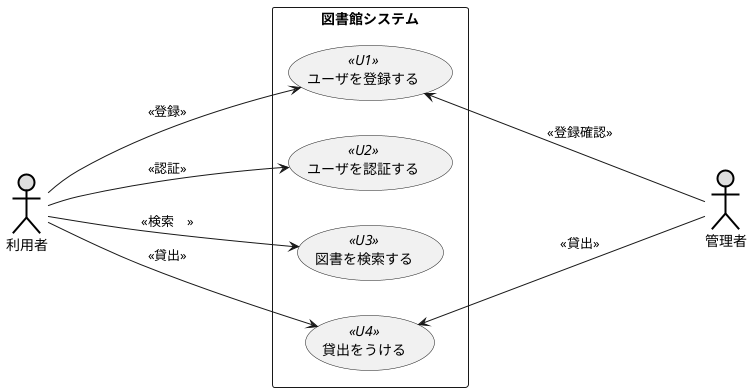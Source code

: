 @startuml 例題3
left to right direction
actor 利用者 as user#DDDDDD;line:black;line.bold;
actor 管理者 as adobe#DDDDDD;line:black;line.bold;
rectangle 図書館システム {
usecase ユーザを登録する as T << U1 >>
usecase ユーザを認証する << U2 >>
usecase 図書を検索する << U3 >>
usecase 貸出をうける << U4 >>
}
user----> T: <<登録 >>
user----> ユーザを認証する:<< 認証 >>
user----> 図書を検索する:<< 検索　>>
user----> 貸出をうける:<< 貸出 >>
T <---- adobe:<< 登録確認>>
貸出をうける <---- adobe:<< 貸出>>
@enduml
